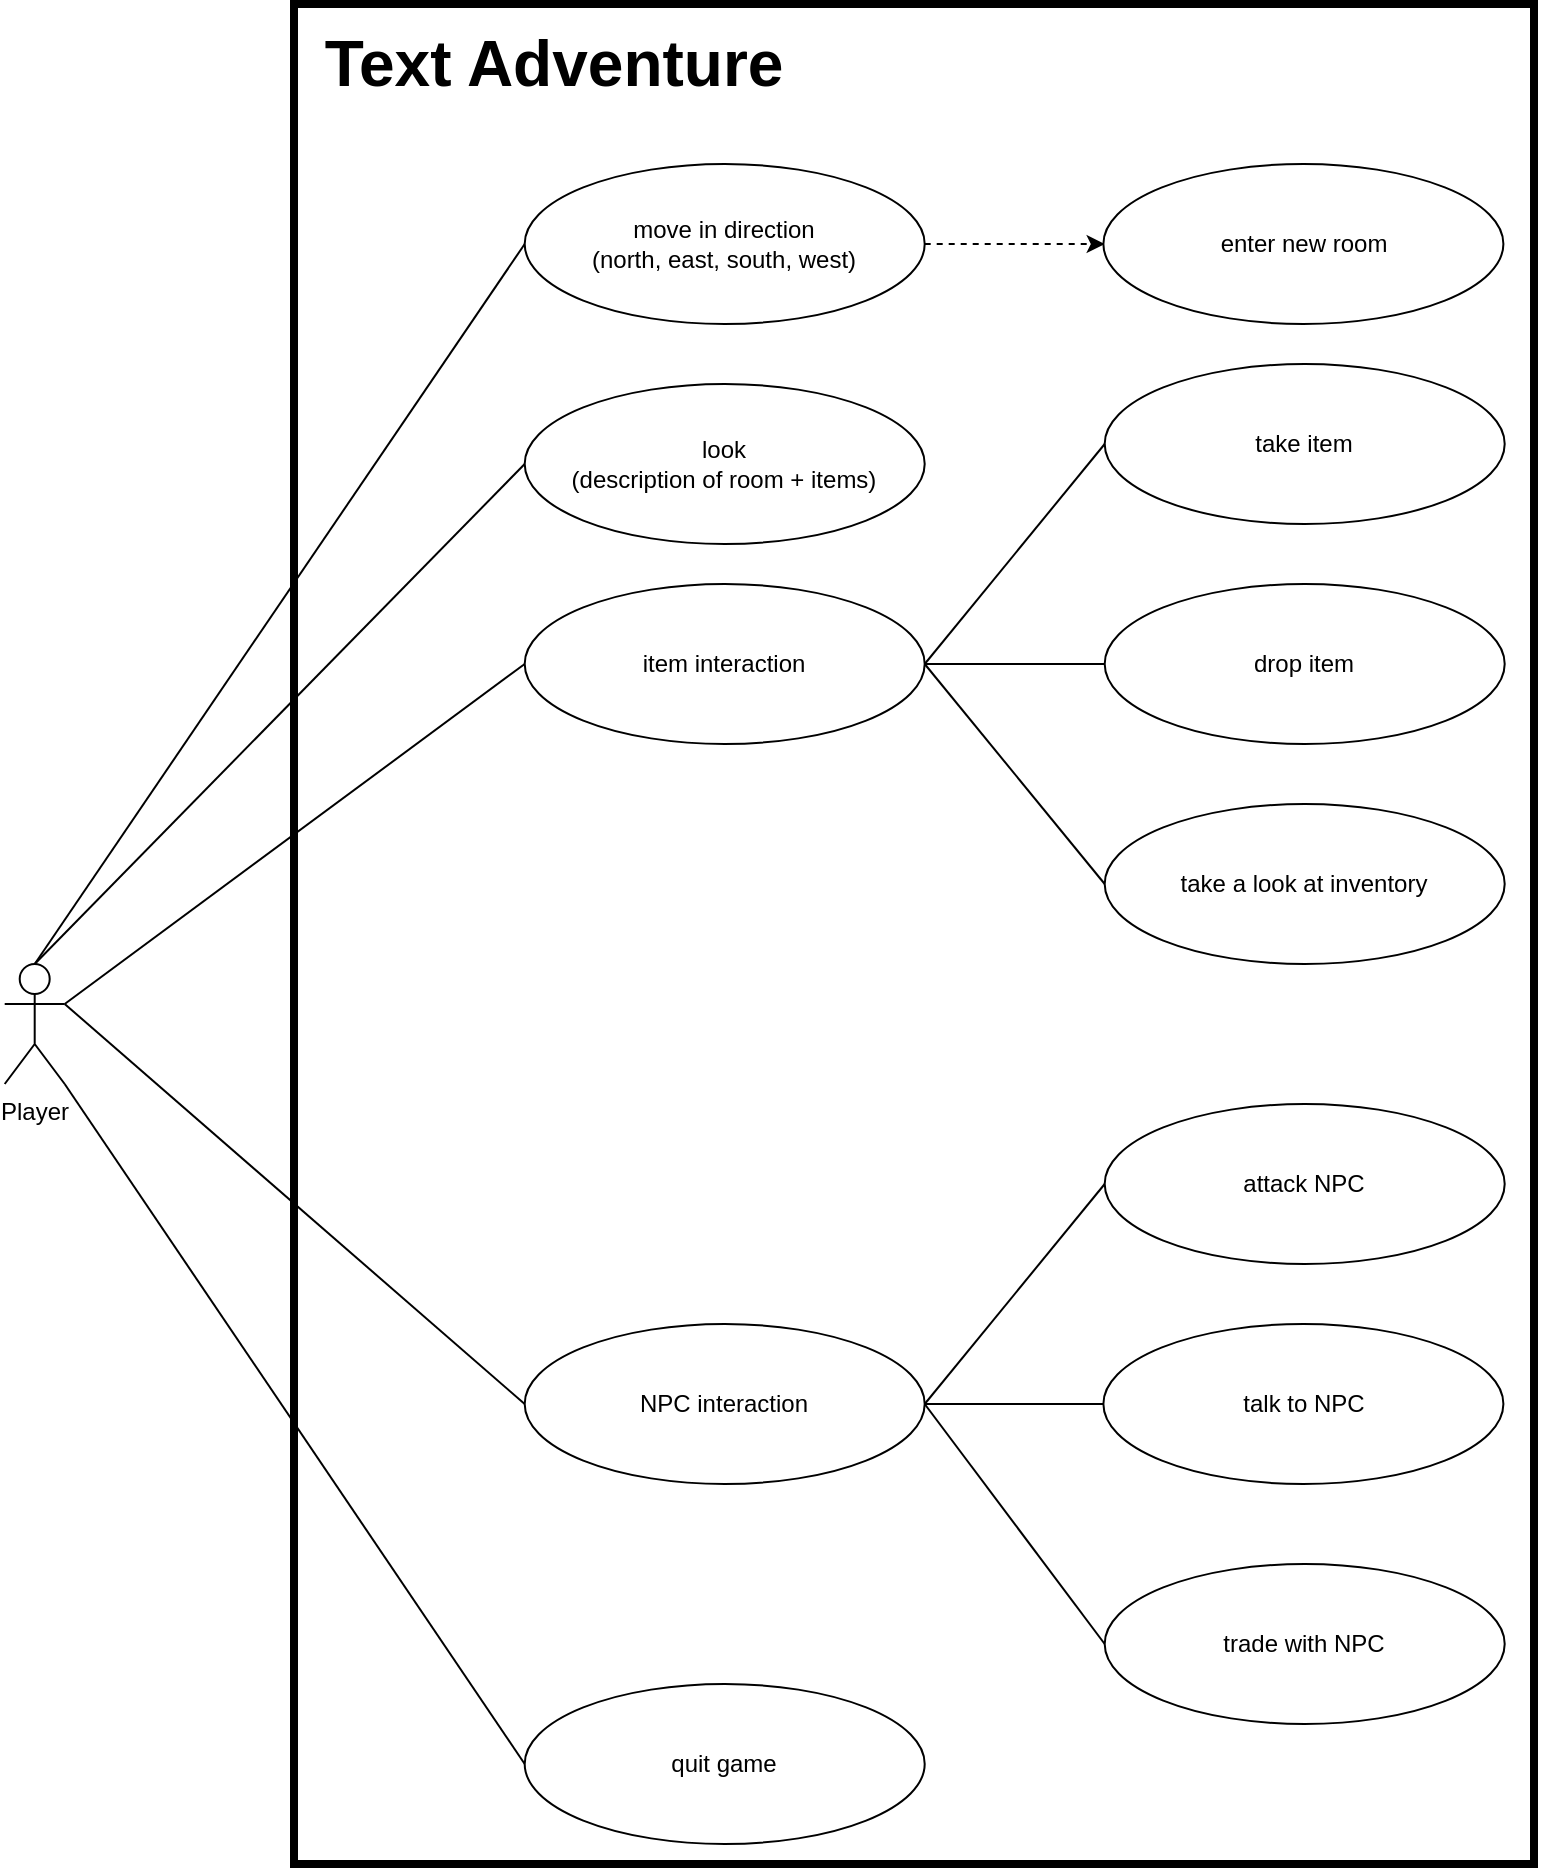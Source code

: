 <mxfile version="12.5.3" type="device"><diagram id="aakT9Pp0R53PlwtFIXlQ" name="Page-1"><mxGraphModel dx="1967" dy="1094" grid="1" gridSize="10" guides="1" tooltips="1" connect="1" arrows="1" fold="1" page="1" pageScale="1" pageWidth="850" pageHeight="1100" math="0" shadow="0"><root><mxCell id="0"/><mxCell id="1" parent="0"/><mxCell id="DREJVLXPjQSG_RW_Z7cy-4" value="" style="rounded=0;whiteSpace=wrap;html=1;strokeWidth=4;" parent="1" vertex="1"><mxGeometry x="-400" y="20" width="620" height="930" as="geometry"/></mxCell><mxCell id="szsZM56Ha804Tn15hUl--39" style="edgeStyle=none;rounded=0;orthogonalLoop=1;jettySize=auto;html=1;entryX=0;entryY=0.5;entryDx=0;entryDy=0;endArrow=none;endFill=0;exitX=0.5;exitY=0;exitDx=0;exitDy=0;exitPerimeter=0;" parent="1" source="szsZM56Ha804Tn15hUl--1" target="szsZM56Ha804Tn15hUl--4" edge="1"><mxGeometry relative="1" as="geometry"><mxPoint x="-24.65" y="180" as="sourcePoint"/></mxGeometry></mxCell><mxCell id="szsZM56Ha804Tn15hUl--41" style="edgeStyle=none;rounded=0;orthogonalLoop=1;jettySize=auto;html=1;entryX=0;entryY=0.5;entryDx=0;entryDy=0;endArrow=none;endFill=0;exitX=1;exitY=0.333;exitDx=0;exitDy=0;exitPerimeter=0;" parent="1" source="szsZM56Ha804Tn15hUl--1" target="szsZM56Ha804Tn15hUl--26" edge="1"><mxGeometry relative="1" as="geometry"><mxPoint x="-764.65" y="480" as="sourcePoint"/></mxGeometry></mxCell><mxCell id="szsZM56Ha804Tn15hUl--1" value="Player" style="shape=umlActor;verticalLabelPosition=bottom;labelBackgroundColor=#ffffff;verticalAlign=top;html=1;outlineConnect=0;fontStyle=0" parent="1" vertex="1"><mxGeometry x="-544.65" y="500" width="30" height="60" as="geometry"/></mxCell><mxCell id="DREJVLXPjQSG_RW_Z7cy-1" style="edgeStyle=orthogonalEdgeStyle;rounded=0;orthogonalLoop=1;jettySize=auto;html=1;dashed=1;" parent="1" source="szsZM56Ha804Tn15hUl--4" edge="1"><mxGeometry relative="1" as="geometry"><mxPoint x="5.35" y="140" as="targetPoint"/></mxGeometry></mxCell><mxCell id="szsZM56Ha804Tn15hUl--4" value="move in direction&lt;br&gt;(north, east, south, west)" style="ellipse;whiteSpace=wrap;html=1;" parent="1" vertex="1"><mxGeometry x="-284.65" y="100" width="200" height="80" as="geometry"/></mxCell><mxCell id="szsZM56Ha804Tn15hUl--40" style="edgeStyle=none;rounded=0;orthogonalLoop=1;jettySize=auto;html=1;endArrow=none;endFill=0;entryX=0.5;entryY=0;entryDx=0;entryDy=0;entryPerimeter=0;exitX=0;exitY=0.5;exitDx=0;exitDy=0;" parent="1" source="szsZM56Ha804Tn15hUl--5" target="szsZM56Ha804Tn15hUl--1" edge="1"><mxGeometry relative="1" as="geometry"><mxPoint x="-474.65" y="500" as="targetPoint"/></mxGeometry></mxCell><mxCell id="szsZM56Ha804Tn15hUl--5" value="look&lt;br&gt;(description of room + items)" style="ellipse;whiteSpace=wrap;html=1;" parent="1" vertex="1"><mxGeometry x="-284.65" y="210" width="200" height="80" as="geometry"/></mxCell><mxCell id="szsZM56Ha804Tn15hUl--6" value="take item" style="ellipse;whiteSpace=wrap;html=1;" parent="1" vertex="1"><mxGeometry x="5.35" y="200" width="200" height="80" as="geometry"/></mxCell><mxCell id="szsZM56Ha804Tn15hUl--7" value="drop item" style="ellipse;whiteSpace=wrap;html=1;" parent="1" vertex="1"><mxGeometry x="5.35" y="310" width="200" height="80" as="geometry"/></mxCell><mxCell id="szsZM56Ha804Tn15hUl--30" style="edgeStyle=none;rounded=0;orthogonalLoop=1;jettySize=auto;html=1;entryX=1;entryY=0.5;entryDx=0;entryDy=0;endArrow=none;endFill=0;exitX=0;exitY=0.5;exitDx=0;exitDy=0;" parent="1" source="szsZM56Ha804Tn15hUl--8" target="szsZM56Ha804Tn15hUl--26" edge="1"><mxGeometry relative="1" as="geometry"/></mxCell><mxCell id="szsZM56Ha804Tn15hUl--8" value="take a look at inventory" style="ellipse;whiteSpace=wrap;html=1;" parent="1" vertex="1"><mxGeometry x="5.35" y="420" width="200" height="80" as="geometry"/></mxCell><mxCell id="szsZM56Ha804Tn15hUl--43" style="edgeStyle=none;rounded=0;orthogonalLoop=1;jettySize=auto;html=1;entryX=1;entryY=1;entryDx=0;entryDy=0;entryPerimeter=0;endArrow=none;endFill=0;exitX=0;exitY=0.5;exitDx=0;exitDy=0;" parent="1" source="szsZM56Ha804Tn15hUl--15" target="szsZM56Ha804Tn15hUl--1" edge="1"><mxGeometry relative="1" as="geometry"/></mxCell><mxCell id="szsZM56Ha804Tn15hUl--15" value="quit game" style="ellipse;whiteSpace=wrap;html=1;" parent="1" vertex="1"><mxGeometry x="-284.65" y="860" width="200" height="80" as="geometry"/></mxCell><mxCell id="szsZM56Ha804Tn15hUl--18" value="talk to NPC" style="ellipse;whiteSpace=wrap;html=1;" parent="1" vertex="1"><mxGeometry x="4.7" y="680" width="200" height="80" as="geometry"/></mxCell><mxCell id="szsZM56Ha804Tn15hUl--35" style="edgeStyle=none;rounded=0;orthogonalLoop=1;jettySize=auto;html=1;endArrow=none;endFill=0;exitX=0;exitY=0.5;exitDx=0;exitDy=0;entryX=1;entryY=0.5;entryDx=0;entryDy=0;" parent="1" source="szsZM56Ha804Tn15hUl--19" target="szsZM56Ha804Tn15hUl--31" edge="1"><mxGeometry relative="1" as="geometry"><mxPoint x="-84.65" y="760" as="targetPoint"/></mxGeometry></mxCell><mxCell id="szsZM56Ha804Tn15hUl--19" value="attack NPC" style="ellipse;whiteSpace=wrap;html=1;" parent="1" vertex="1"><mxGeometry x="5.35" y="570" width="200" height="80" as="geometry"/></mxCell><mxCell id="szsZM56Ha804Tn15hUl--33" style="edgeStyle=none;rounded=0;orthogonalLoop=1;jettySize=auto;html=1;endArrow=none;endFill=0;entryX=1;entryY=0.5;entryDx=0;entryDy=0;exitX=0;exitY=0.5;exitDx=0;exitDy=0;" parent="1" source="szsZM56Ha804Tn15hUl--22" target="szsZM56Ha804Tn15hUl--31" edge="1"><mxGeometry relative="1" as="geometry"><mxPoint x="-74.65" y="870" as="targetPoint"/></mxGeometry></mxCell><mxCell id="szsZM56Ha804Tn15hUl--22" value="trade with NPC" style="ellipse;whiteSpace=wrap;html=1;" parent="1" vertex="1"><mxGeometry x="5.35" y="800" width="200" height="80" as="geometry"/></mxCell><mxCell id="szsZM56Ha804Tn15hUl--27" style="rounded=0;orthogonalLoop=1;jettySize=auto;html=1;exitX=1;exitY=0.5;exitDx=0;exitDy=0;entryX=0;entryY=0.5;entryDx=0;entryDy=0;endArrow=none;endFill=0;" parent="1" source="szsZM56Ha804Tn15hUl--26" target="szsZM56Ha804Tn15hUl--6" edge="1"><mxGeometry relative="1" as="geometry"/></mxCell><mxCell id="szsZM56Ha804Tn15hUl--29" style="edgeStyle=none;rounded=0;orthogonalLoop=1;jettySize=auto;html=1;entryX=0;entryY=0.5;entryDx=0;entryDy=0;endArrow=none;endFill=0;exitX=1;exitY=0.5;exitDx=0;exitDy=0;" parent="1" source="szsZM56Ha804Tn15hUl--26" target="szsZM56Ha804Tn15hUl--7" edge="1"><mxGeometry relative="1" as="geometry"/></mxCell><mxCell id="szsZM56Ha804Tn15hUl--26" value="item interaction" style="ellipse;whiteSpace=wrap;html=1;" parent="1" vertex="1"><mxGeometry x="-284.65" y="310" width="200" height="80" as="geometry"/></mxCell><mxCell id="szsZM56Ha804Tn15hUl--32" style="edgeStyle=none;rounded=0;orthogonalLoop=1;jettySize=auto;html=1;entryX=0;entryY=0.5;entryDx=0;entryDy=0;endArrow=none;endFill=0;exitX=1;exitY=0.5;exitDx=0;exitDy=0;" parent="1" source="szsZM56Ha804Tn15hUl--31" target="szsZM56Ha804Tn15hUl--18" edge="1"><mxGeometry relative="1" as="geometry"/></mxCell><mxCell id="szsZM56Ha804Tn15hUl--42" style="edgeStyle=none;rounded=0;orthogonalLoop=1;jettySize=auto;html=1;endArrow=none;endFill=0;entryX=1;entryY=0.333;entryDx=0;entryDy=0;entryPerimeter=0;exitX=0;exitY=0.5;exitDx=0;exitDy=0;" parent="1" source="szsZM56Ha804Tn15hUl--31" target="szsZM56Ha804Tn15hUl--1" edge="1"><mxGeometry relative="1" as="geometry"><mxPoint x="-554.65" y="460" as="targetPoint"/></mxGeometry></mxCell><mxCell id="szsZM56Ha804Tn15hUl--31" value="NPC interaction" style="ellipse;whiteSpace=wrap;html=1;" parent="1" vertex="1"><mxGeometry x="-284.65" y="680" width="200" height="80" as="geometry"/></mxCell><mxCell id="DREJVLXPjQSG_RW_Z7cy-2" value="enter new room" style="ellipse;whiteSpace=wrap;html=1;" parent="1" vertex="1"><mxGeometry x="4.7" y="100" width="200" height="80" as="geometry"/></mxCell><mxCell id="DREJVLXPjQSG_RW_Z7cy-5" value="Text Adventure" style="text;html=1;strokeColor=none;fillColor=none;align=center;verticalAlign=middle;whiteSpace=wrap;rounded=0;fontSize=32;fontStyle=1" parent="1" vertex="1"><mxGeometry x="-390" y="40" width="240" height="20" as="geometry"/></mxCell></root></mxGraphModel></diagram></mxfile>